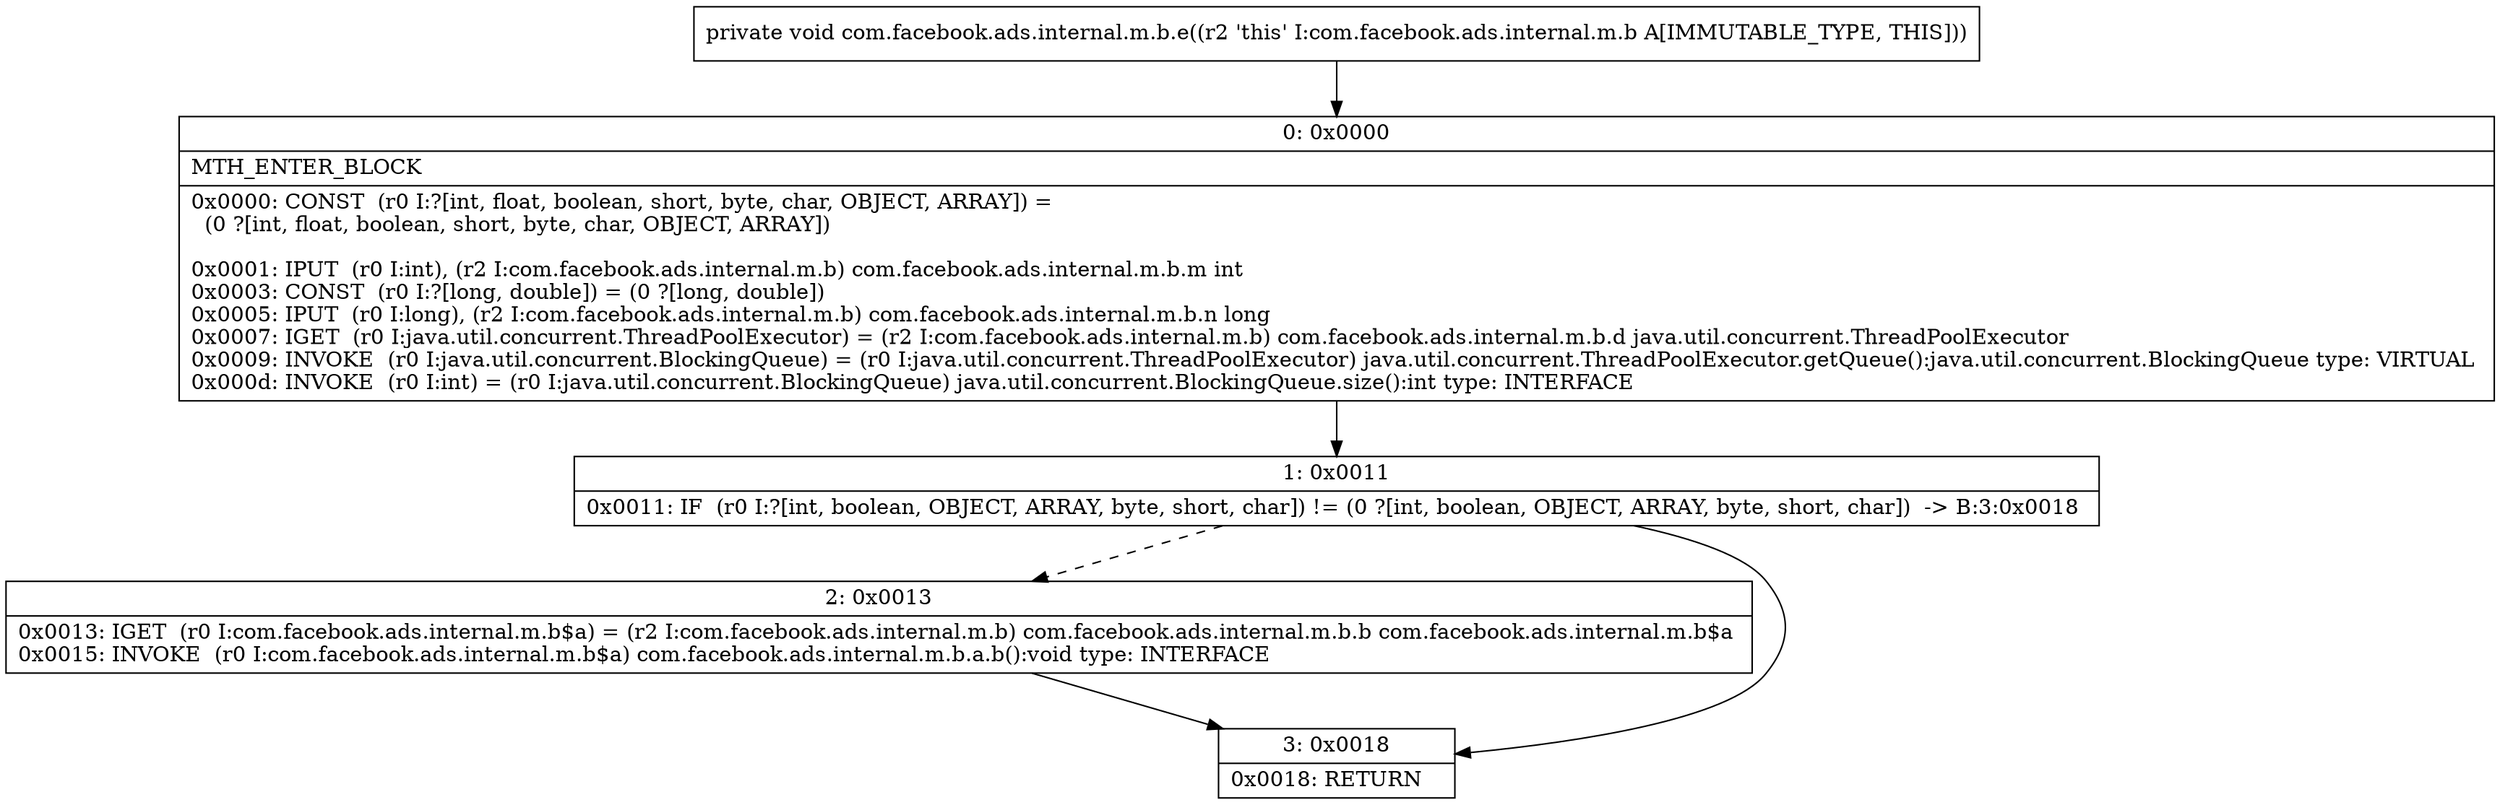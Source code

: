 digraph "CFG forcom.facebook.ads.internal.m.b.e()V" {
Node_0 [shape=record,label="{0\:\ 0x0000|MTH_ENTER_BLOCK\l|0x0000: CONST  (r0 I:?[int, float, boolean, short, byte, char, OBJECT, ARRAY]) = \l  (0 ?[int, float, boolean, short, byte, char, OBJECT, ARRAY])\l \l0x0001: IPUT  (r0 I:int), (r2 I:com.facebook.ads.internal.m.b) com.facebook.ads.internal.m.b.m int \l0x0003: CONST  (r0 I:?[long, double]) = (0 ?[long, double]) \l0x0005: IPUT  (r0 I:long), (r2 I:com.facebook.ads.internal.m.b) com.facebook.ads.internal.m.b.n long \l0x0007: IGET  (r0 I:java.util.concurrent.ThreadPoolExecutor) = (r2 I:com.facebook.ads.internal.m.b) com.facebook.ads.internal.m.b.d java.util.concurrent.ThreadPoolExecutor \l0x0009: INVOKE  (r0 I:java.util.concurrent.BlockingQueue) = (r0 I:java.util.concurrent.ThreadPoolExecutor) java.util.concurrent.ThreadPoolExecutor.getQueue():java.util.concurrent.BlockingQueue type: VIRTUAL \l0x000d: INVOKE  (r0 I:int) = (r0 I:java.util.concurrent.BlockingQueue) java.util.concurrent.BlockingQueue.size():int type: INTERFACE \l}"];
Node_1 [shape=record,label="{1\:\ 0x0011|0x0011: IF  (r0 I:?[int, boolean, OBJECT, ARRAY, byte, short, char]) != (0 ?[int, boolean, OBJECT, ARRAY, byte, short, char])  \-\> B:3:0x0018 \l}"];
Node_2 [shape=record,label="{2\:\ 0x0013|0x0013: IGET  (r0 I:com.facebook.ads.internal.m.b$a) = (r2 I:com.facebook.ads.internal.m.b) com.facebook.ads.internal.m.b.b com.facebook.ads.internal.m.b$a \l0x0015: INVOKE  (r0 I:com.facebook.ads.internal.m.b$a) com.facebook.ads.internal.m.b.a.b():void type: INTERFACE \l}"];
Node_3 [shape=record,label="{3\:\ 0x0018|0x0018: RETURN   \l}"];
MethodNode[shape=record,label="{private void com.facebook.ads.internal.m.b.e((r2 'this' I:com.facebook.ads.internal.m.b A[IMMUTABLE_TYPE, THIS])) }"];
MethodNode -> Node_0;
Node_0 -> Node_1;
Node_1 -> Node_2[style=dashed];
Node_1 -> Node_3;
Node_2 -> Node_3;
}

